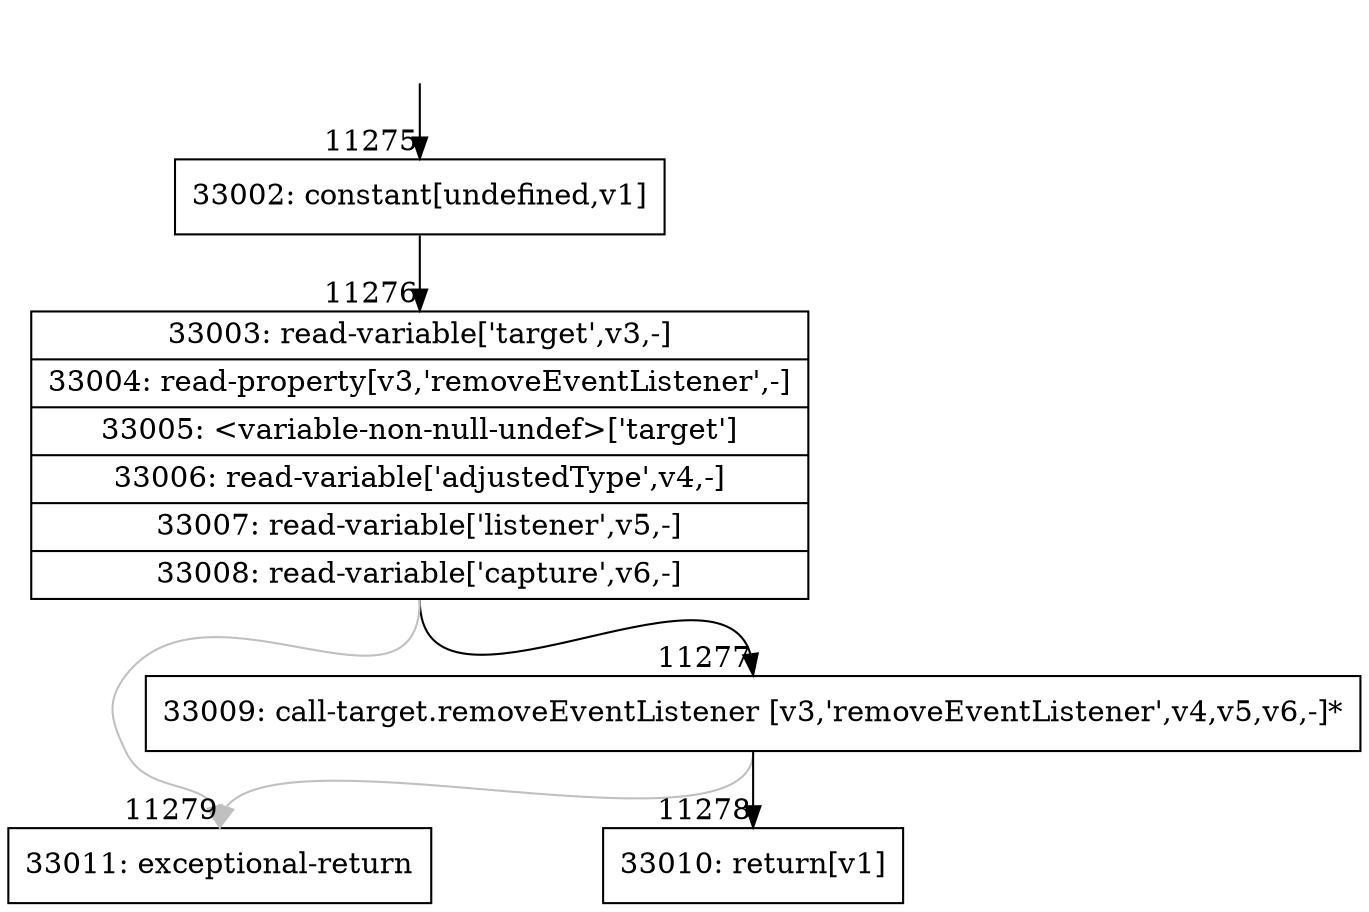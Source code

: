 digraph {
rankdir="TD"
BB_entry839[shape=none,label=""];
BB_entry839 -> BB11275 [tailport=s, headport=n, headlabel="    11275"]
BB11275 [shape=record label="{33002: constant[undefined,v1]}" ] 
BB11275 -> BB11276 [tailport=s, headport=n, headlabel="      11276"]
BB11276 [shape=record label="{33003: read-variable['target',v3,-]|33004: read-property[v3,'removeEventListener',-]|33005: \<variable-non-null-undef\>['target']|33006: read-variable['adjustedType',v4,-]|33007: read-variable['listener',v5,-]|33008: read-variable['capture',v6,-]}" ] 
BB11276 -> BB11277 [tailport=s, headport=n, headlabel="      11277"]
BB11276 -> BB11279 [tailport=s, headport=n, color=gray, headlabel="      11279"]
BB11277 [shape=record label="{33009: call-target.removeEventListener [v3,'removeEventListener',v4,v5,v6,-]*}" ] 
BB11277 -> BB11278 [tailport=s, headport=n, headlabel="      11278"]
BB11277 -> BB11279 [tailport=s, headport=n, color=gray]
BB11278 [shape=record label="{33010: return[v1]}" ] 
BB11279 [shape=record label="{33011: exceptional-return}" ] 
//#$~ 15812
}
